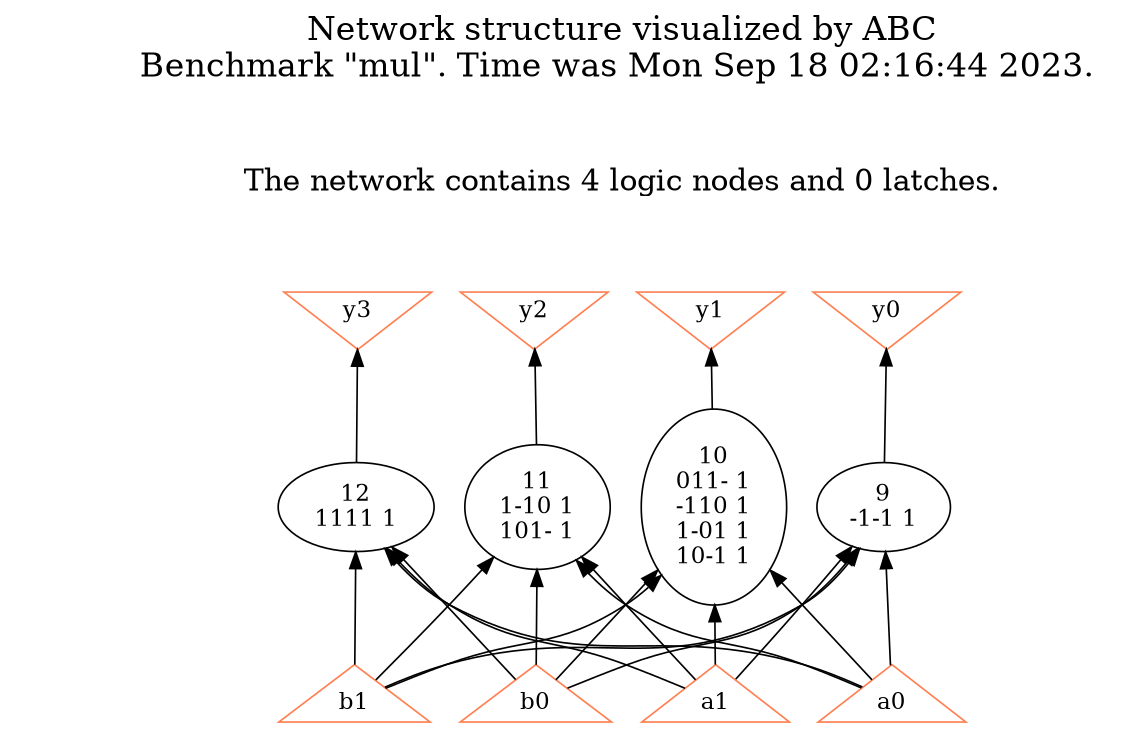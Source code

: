 # Network structure generated by ABC

digraph network {
size = "7.5,10";
center = true;
edge [dir = back];

{
  node [shape = plaintext];
  edge [style = invis];
  LevelTitle1 [label=""];
  LevelTitle2 [label=""];
  Level2 [label = ""];
  Level1 [label = ""];
  Level0 [label = ""];
  LevelTitle1 ->  LevelTitle2 ->  Level2 ->  Level1 ->  Level0;
}

{
  rank = same;
  LevelTitle1;
  title1 [shape=plaintext,
          fontsize=20,
          fontname = "Times-Roman",
          label="Network structure visualized by ABC\nBenchmark \"mul\". Time was Mon Sep 18 02:16:44 2023. "
         ];
}

{
  rank = same;
  LevelTitle2;
  title2 [shape=plaintext,
          fontsize=18,
          fontname = "Times-Roman",
          label="The network contains 4 logic nodes and 0 latches.\n"
         ];
}

{
  rank = same;
  Level2;
  Node5 [label = "y3", shape = invtriangle, color = coral, fillcolor = coral];
  Node6 [label = "y2", shape = invtriangle, color = coral, fillcolor = coral];
  Node7 [label = "y1", shape = invtriangle, color = coral, fillcolor = coral];
  Node8 [label = "y0", shape = invtriangle, color = coral, fillcolor = coral];
}

{
  rank = same;
  Level1;
  Node9 [label = "9\n-1-1 1", shape = ellipse];
  Node10 [label = "10\n011- 1\n-110 1\n1-01 1\n10-1 1", shape = ellipse];
  Node11 [label = "11\n1-10 1\n101- 1", shape = ellipse];
  Node12 [label = "12\n1111 1", shape = ellipse];
}

{
  rank = same;
  Level0;
  Node1 [label = "a1", shape = triangle, color = coral, fillcolor = coral];
  Node2 [label = "a0", shape = triangle, color = coral, fillcolor = coral];
  Node3 [label = "b1", shape = triangle, color = coral, fillcolor = coral];
  Node4 [label = "b0", shape = triangle, color = coral, fillcolor = coral];
}

title1 -> title2 [style = invis];
title2 -> Node5 [style = invis];
title2 -> Node6 [style = invis];
title2 -> Node7 [style = invis];
title2 -> Node8 [style = invis];
Node5 -> Node6 [style = invis];
Node6 -> Node7 [style = invis];
Node7 -> Node8 [style = invis];
Node5 -> Node12 [style = solid];
Node6 -> Node11 [style = solid];
Node7 -> Node10 [style = solid];
Node8 -> Node9 [style = solid];
Node9 -> Node1 [style = solid];
Node9 -> Node2 [style = solid];
Node9 -> Node3 [style = solid];
Node9 -> Node4 [style = solid];
Node10 -> Node1 [style = solid];
Node10 -> Node2 [style = solid];
Node10 -> Node3 [style = solid];
Node10 -> Node4 [style = solid];
Node11 -> Node1 [style = solid];
Node11 -> Node2 [style = solid];
Node11 -> Node3 [style = solid];
Node11 -> Node4 [style = solid];
Node12 -> Node1 [style = solid];
Node12 -> Node2 [style = solid];
Node12 -> Node3 [style = solid];
Node12 -> Node4 [style = solid];
}


